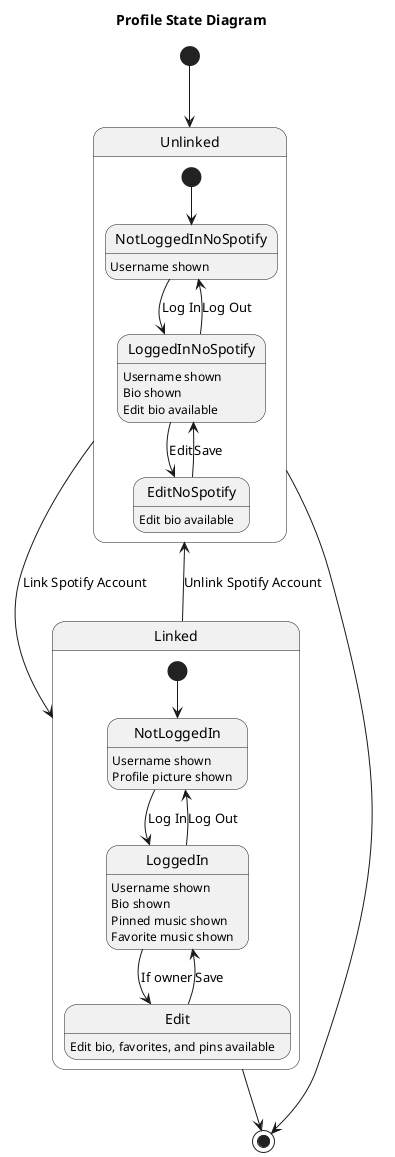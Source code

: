 @startuml profileState
title Profile State Diagram

  [*] --> Unlinked
  Unlinked --> Linked: Link Spotify Account
  Linked --> Unlinked: Unlink Spotify Account

  state Unlinked {
    [*] --> NotLoggedInNoSpotify
    NotLoggedInNoSpotify: Username shown
    NotLoggedInNoSpotify --> LoggedInNoSpotify: Log In
    LoggedInNoSpotify --> NotLoggedInNoSpotify: Log Out
    LoggedInNoSpotify: Username shown
    LoggedInNoSpotify: Bio shown
    LoggedInNoSpotify: Edit bio available
    LoggedInNoSpotify --> EditNoSpotify: Edit
    EditNoSpotify: Edit bio available
    EditNoSpotify --> LoggedInNoSpotify: Save
  }

  state Linked {
    [*] --> NotLoggedIn
    NotLoggedIn: Username shown
    NotLoggedIn: Profile picture shown
    NotLoggedIn --> LoggedIn: Log In
    LoggedIn --> NotLoggedIn: Log Out
    LoggedIn: Username shown
    LoggedIn: Bio shown
    LoggedIn: Pinned music shown
    LoggedIn: Favorite music shown
    LoggedIn --> Edit: If owner
    Edit: Edit bio, favorites, and pins available
    Edit --> LoggedIn: Save
  }
  Unlinked --> [*]
  Linked --> [*]
@enduml